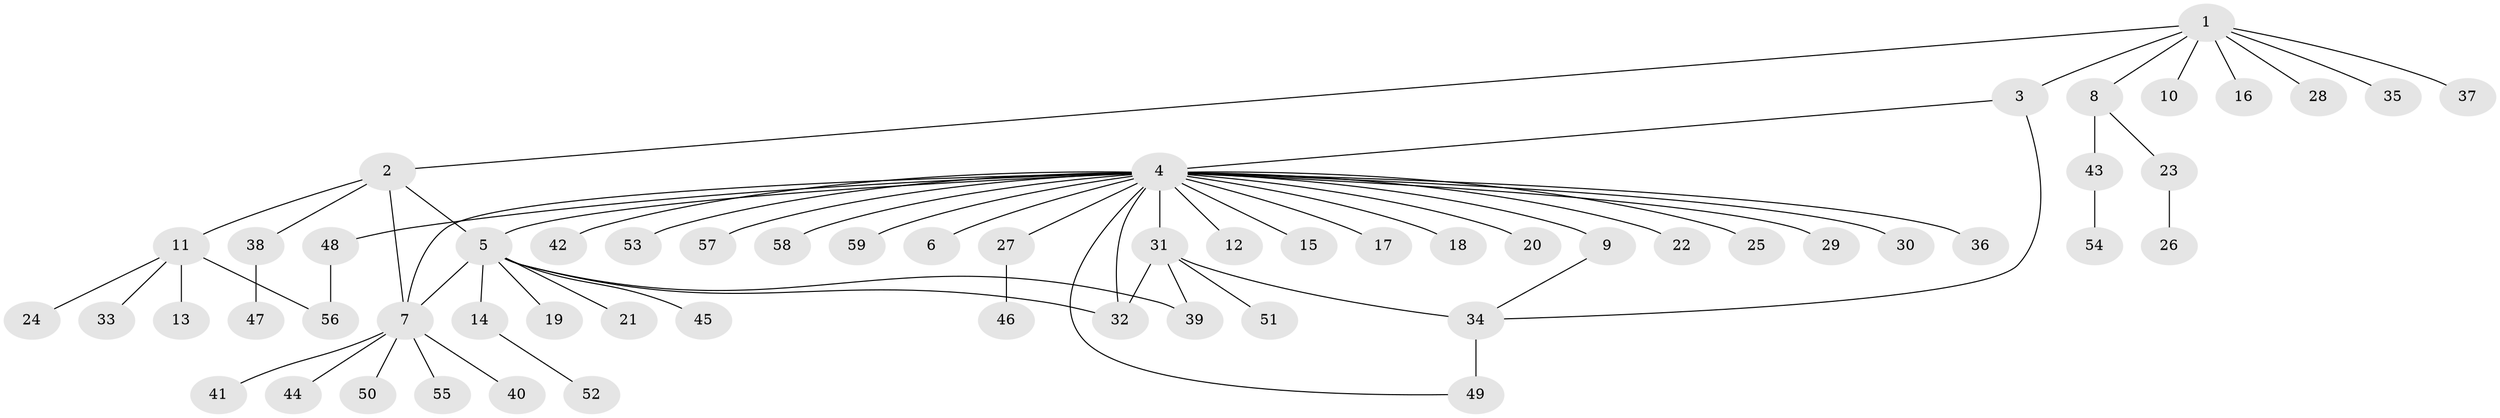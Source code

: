 // original degree distribution, {9: 0.023809523809523808, 5: 0.023809523809523808, 4: 0.023809523809523808, 27: 0.011904761904761904, 10: 0.011904761904761904, 1: 0.6190476190476191, 3: 0.08333333333333333, 2: 0.17857142857142858, 6: 0.023809523809523808}
// Generated by graph-tools (version 1.1) at 2025/50/03/04/25 22:50:37]
// undirected, 59 vertices, 68 edges
graph export_dot {
  node [color=gray90,style=filled];
  1;
  2;
  3;
  4;
  5;
  6;
  7;
  8;
  9;
  10;
  11;
  12;
  13;
  14;
  15;
  16;
  17;
  18;
  19;
  20;
  21;
  22;
  23;
  24;
  25;
  26;
  27;
  28;
  29;
  30;
  31;
  32;
  33;
  34;
  35;
  36;
  37;
  38;
  39;
  40;
  41;
  42;
  43;
  44;
  45;
  46;
  47;
  48;
  49;
  50;
  51;
  52;
  53;
  54;
  55;
  56;
  57;
  58;
  59;
  1 -- 2 [weight=1.0];
  1 -- 3 [weight=1.0];
  1 -- 8 [weight=1.0];
  1 -- 10 [weight=1.0];
  1 -- 16 [weight=1.0];
  1 -- 28 [weight=1.0];
  1 -- 35 [weight=1.0];
  1 -- 37 [weight=1.0];
  2 -- 5 [weight=1.0];
  2 -- 7 [weight=1.0];
  2 -- 11 [weight=1.0];
  2 -- 38 [weight=1.0];
  3 -- 4 [weight=1.0];
  3 -- 34 [weight=1.0];
  4 -- 5 [weight=1.0];
  4 -- 6 [weight=1.0];
  4 -- 7 [weight=1.0];
  4 -- 9 [weight=1.0];
  4 -- 12 [weight=1.0];
  4 -- 15 [weight=1.0];
  4 -- 17 [weight=1.0];
  4 -- 18 [weight=1.0];
  4 -- 20 [weight=1.0];
  4 -- 22 [weight=1.0];
  4 -- 25 [weight=1.0];
  4 -- 27 [weight=1.0];
  4 -- 29 [weight=1.0];
  4 -- 30 [weight=1.0];
  4 -- 31 [weight=1.0];
  4 -- 32 [weight=1.0];
  4 -- 36 [weight=1.0];
  4 -- 42 [weight=1.0];
  4 -- 48 [weight=1.0];
  4 -- 49 [weight=1.0];
  4 -- 53 [weight=1.0];
  4 -- 57 [weight=1.0];
  4 -- 58 [weight=1.0];
  4 -- 59 [weight=1.0];
  5 -- 7 [weight=1.0];
  5 -- 14 [weight=1.0];
  5 -- 19 [weight=1.0];
  5 -- 21 [weight=1.0];
  5 -- 32 [weight=1.0];
  5 -- 39 [weight=1.0];
  5 -- 45 [weight=1.0];
  7 -- 40 [weight=1.0];
  7 -- 41 [weight=1.0];
  7 -- 44 [weight=1.0];
  7 -- 50 [weight=1.0];
  7 -- 55 [weight=1.0];
  8 -- 23 [weight=1.0];
  8 -- 43 [weight=1.0];
  9 -- 34 [weight=1.0];
  11 -- 13 [weight=1.0];
  11 -- 24 [weight=1.0];
  11 -- 33 [weight=1.0];
  11 -- 56 [weight=1.0];
  14 -- 52 [weight=1.0];
  23 -- 26 [weight=1.0];
  27 -- 46 [weight=1.0];
  31 -- 32 [weight=1.0];
  31 -- 34 [weight=1.0];
  31 -- 39 [weight=1.0];
  31 -- 51 [weight=1.0];
  34 -- 49 [weight=2.0];
  38 -- 47 [weight=1.0];
  43 -- 54 [weight=1.0];
  48 -- 56 [weight=1.0];
}
